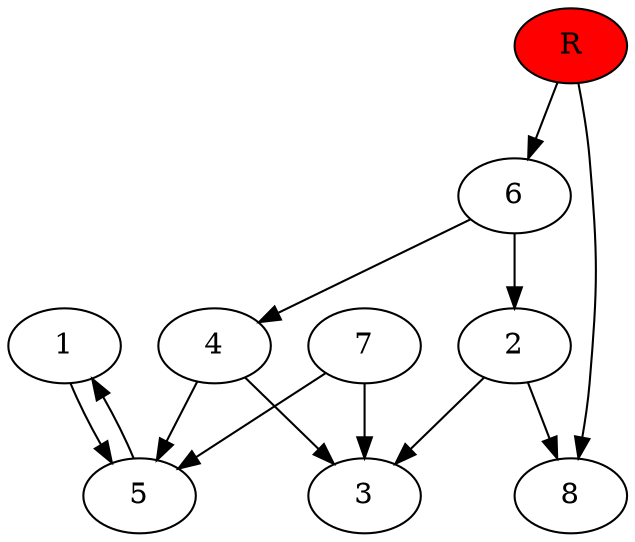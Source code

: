 digraph prb30563 {
	1
	2
	3
	4
	5
	6
	7
	8
	R [fillcolor="#ff0000" style=filled]
	1 -> 5
	2 -> 3
	2 -> 8
	4 -> 3
	4 -> 5
	5 -> 1
	6 -> 2
	6 -> 4
	7 -> 3
	7 -> 5
	R -> 6
	R -> 8
}

